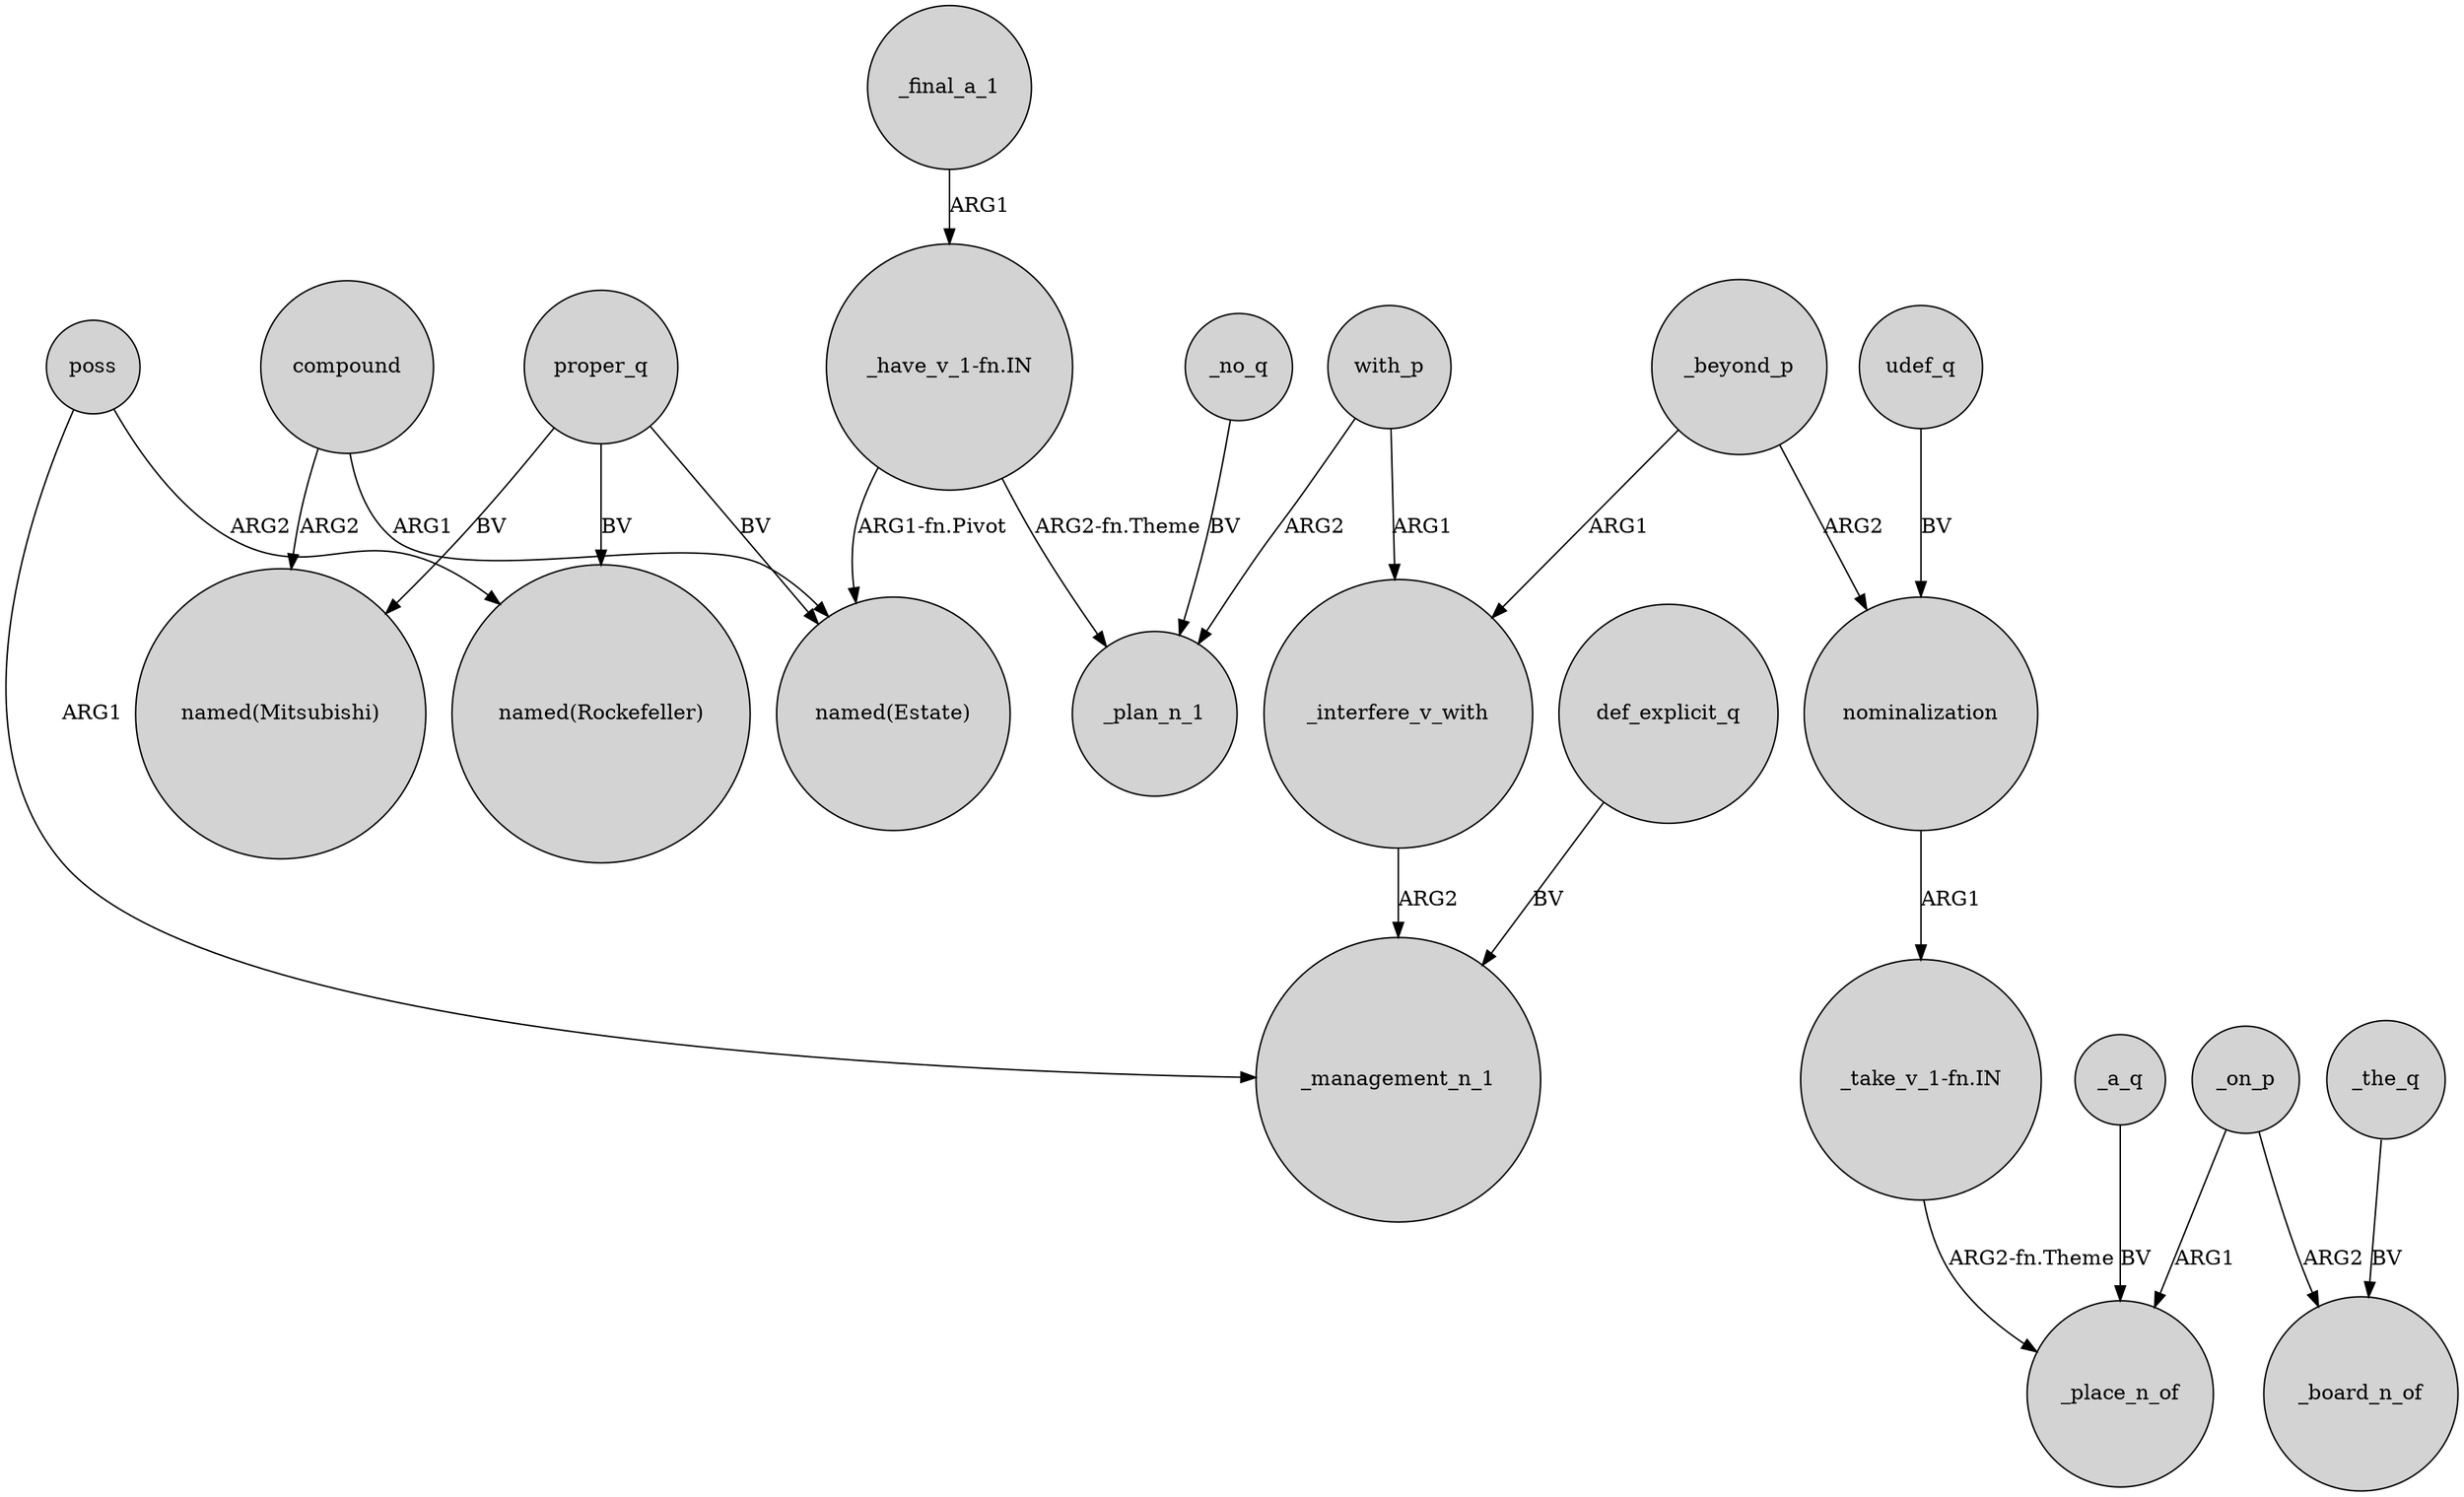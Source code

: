 digraph {
	node [shape=circle style=filled]
	"_have_v_1-fn.IN" -> _plan_n_1 [label="ARG2-fn.Theme"]
	nominalization -> "_take_v_1-fn.IN" [label=ARG1]
	_beyond_p -> _interfere_v_with [label=ARG1]
	with_p -> _plan_n_1 [label=ARG2]
	_interfere_v_with -> _management_n_1 [label=ARG2]
	proper_q -> "named(Estate)" [label=BV]
	_no_q -> _plan_n_1 [label=BV]
	with_p -> _interfere_v_with [label=ARG1]
	proper_q -> "named(Rockefeller)" [label=BV]
	compound -> "named(Estate)" [label=ARG1]
	poss -> _management_n_1 [label=ARG1]
	compound -> "named(Mitsubishi)" [label=ARG2]
	proper_q -> "named(Mitsubishi)" [label=BV]
	def_explicit_q -> _management_n_1 [label=BV]
	_the_q -> _board_n_of [label=BV]
	"_have_v_1-fn.IN" -> "named(Estate)" [label="ARG1-fn.Pivot"]
	_final_a_1 -> "_have_v_1-fn.IN" [label=ARG1]
	poss -> "named(Rockefeller)" [label=ARG2]
	udef_q -> nominalization [label=BV]
	_on_p -> _board_n_of [label=ARG2]
	"_take_v_1-fn.IN" -> _place_n_of [label="ARG2-fn.Theme"]
	_beyond_p -> nominalization [label=ARG2]
	_a_q -> _place_n_of [label=BV]
	_on_p -> _place_n_of [label=ARG1]
}
